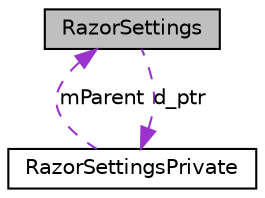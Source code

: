 digraph G
{
  edge [fontname="Helvetica",fontsize="10",labelfontname="Helvetica",labelfontsize="10"];
  node [fontname="Helvetica",fontsize="10",shape=record];
  Node1 [label="RazorSettings",height=0.2,width=0.4,color="black", fillcolor="grey75", style="filled" fontcolor="black"];
  Node2 -> Node1 [dir=back,color="darkorchid3",fontsize="10",style="dashed",label="d_ptr",fontname="Helvetica"];
  Node2 [label="RazorSettingsPrivate",height=0.2,width=0.4,color="black", fillcolor="white", style="filled",URL="$classRazorSettingsPrivate.html"];
  Node1 -> Node2 [dir=back,color="darkorchid3",fontsize="10",style="dashed",label="mParent",fontname="Helvetica"];
}
